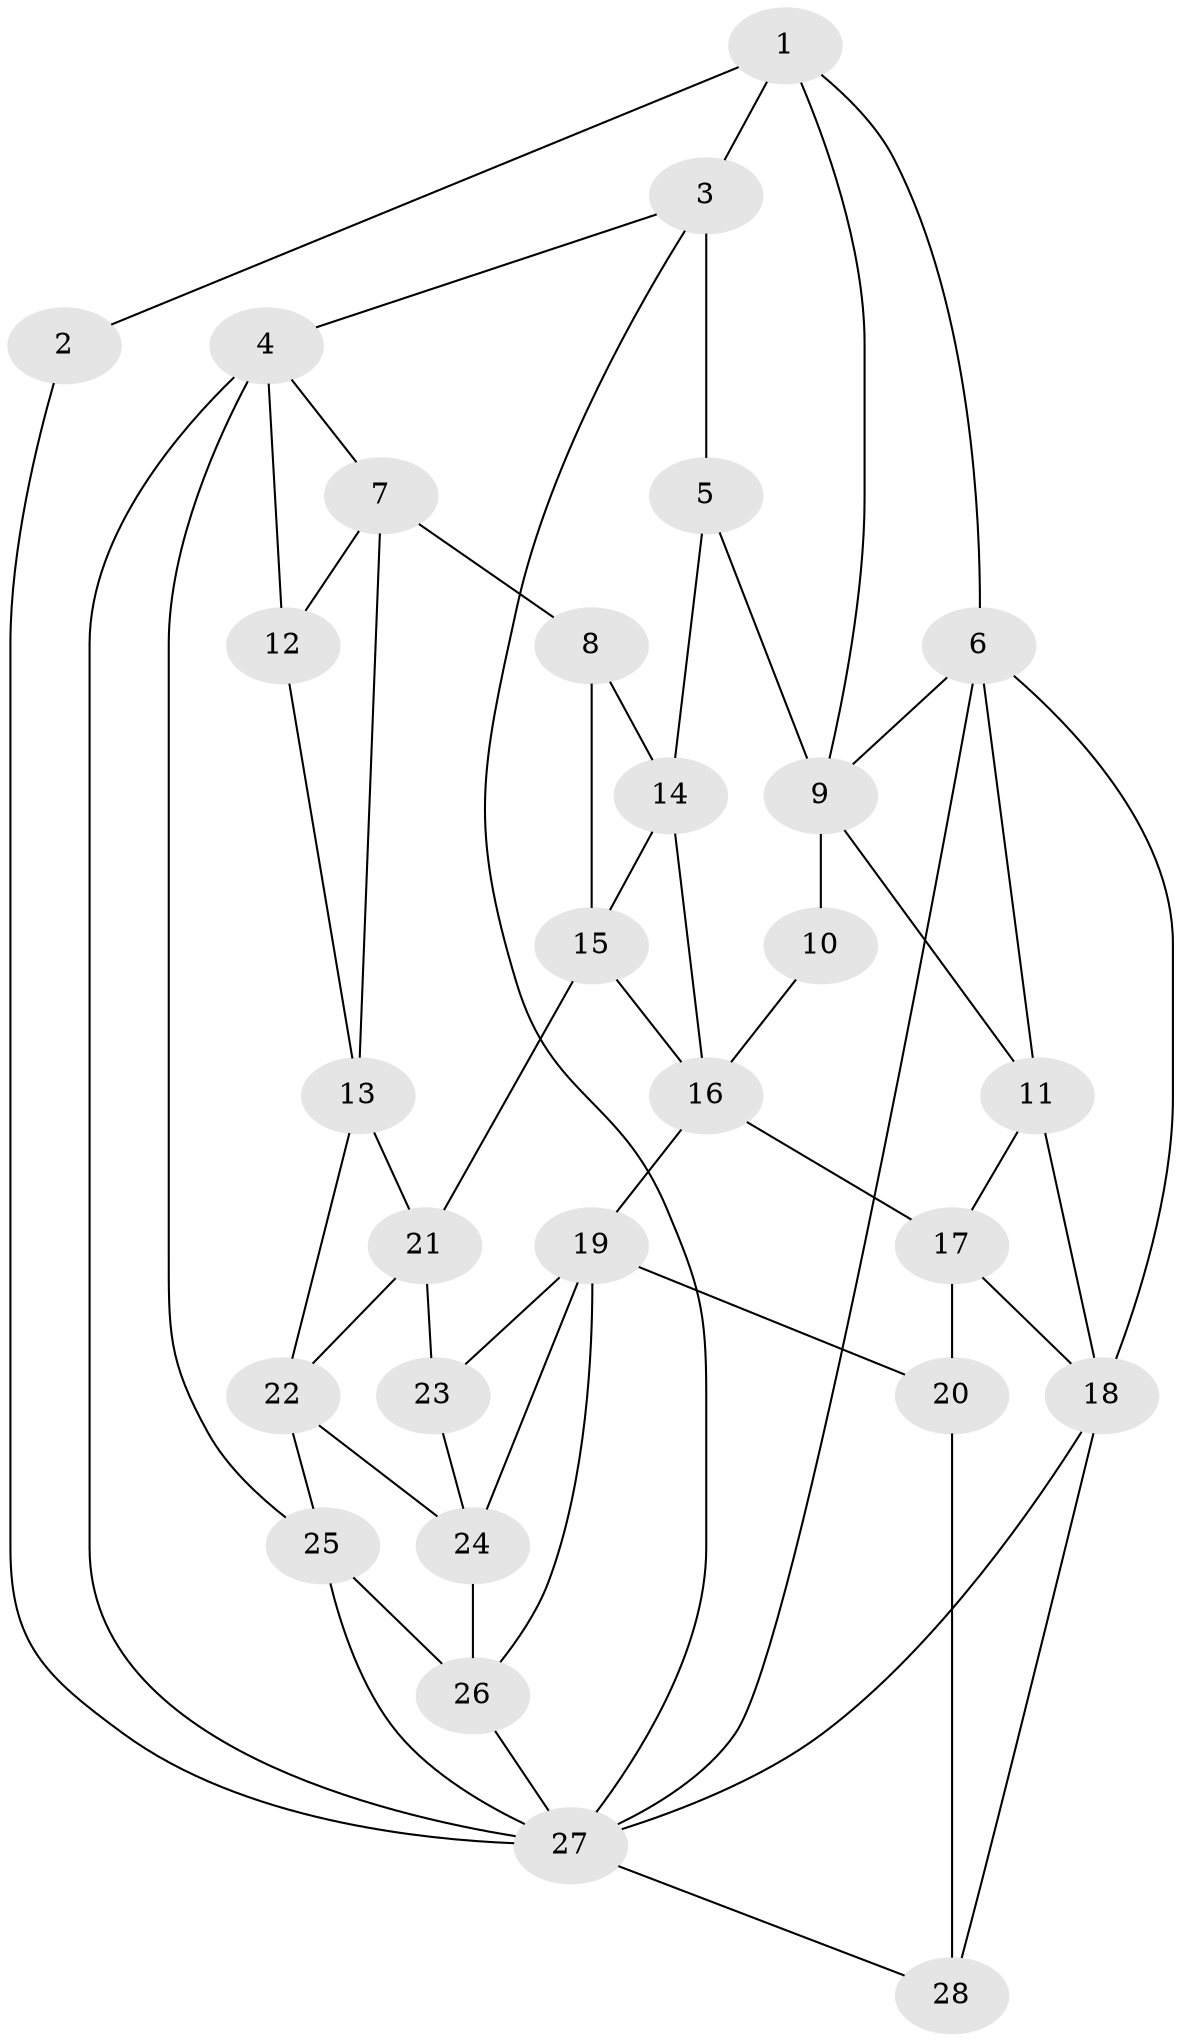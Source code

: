 // original degree distribution, {3: 0.021739130434782608, 4: 0.2391304347826087, 6: 0.21739130434782608, 5: 0.5217391304347826}
// Generated by graph-tools (version 1.1) at 2025/38/03/04/25 23:38:21]
// undirected, 28 vertices, 56 edges
graph export_dot {
  node [color=gray90,style=filled];
  1;
  2;
  3;
  4;
  5;
  6;
  7;
  8;
  9;
  10;
  11;
  12;
  13;
  14;
  15;
  16;
  17;
  18;
  19;
  20;
  21;
  22;
  23;
  24;
  25;
  26;
  27;
  28;
  1 -- 2 [weight=1.0];
  1 -- 3 [weight=1.0];
  1 -- 6 [weight=1.0];
  1 -- 9 [weight=1.0];
  2 -- 27 [weight=1.0];
  3 -- 4 [weight=1.0];
  3 -- 5 [weight=2.0];
  3 -- 27 [weight=1.0];
  4 -- 7 [weight=1.0];
  4 -- 12 [weight=2.0];
  4 -- 25 [weight=1.0];
  4 -- 27 [weight=1.0];
  5 -- 9 [weight=1.0];
  5 -- 14 [weight=1.0];
  6 -- 9 [weight=1.0];
  6 -- 11 [weight=1.0];
  6 -- 18 [weight=1.0];
  6 -- 27 [weight=1.0];
  7 -- 8 [weight=2.0];
  7 -- 12 [weight=1.0];
  7 -- 13 [weight=1.0];
  8 -- 14 [weight=1.0];
  8 -- 15 [weight=1.0];
  9 -- 10 [weight=2.0];
  9 -- 11 [weight=1.0];
  10 -- 16 [weight=1.0];
  11 -- 17 [weight=1.0];
  11 -- 18 [weight=1.0];
  12 -- 13 [weight=1.0];
  13 -- 21 [weight=1.0];
  13 -- 22 [weight=1.0];
  14 -- 15 [weight=1.0];
  14 -- 16 [weight=1.0];
  15 -- 16 [weight=1.0];
  15 -- 21 [weight=1.0];
  16 -- 17 [weight=1.0];
  16 -- 19 [weight=1.0];
  17 -- 18 [weight=1.0];
  17 -- 20 [weight=2.0];
  18 -- 27 [weight=1.0];
  18 -- 28 [weight=1.0];
  19 -- 20 [weight=1.0];
  19 -- 23 [weight=1.0];
  19 -- 24 [weight=1.0];
  19 -- 26 [weight=1.0];
  20 -- 28 [weight=2.0];
  21 -- 22 [weight=2.0];
  21 -- 23 [weight=2.0];
  22 -- 24 [weight=1.0];
  22 -- 25 [weight=1.0];
  23 -- 24 [weight=1.0];
  24 -- 26 [weight=2.0];
  25 -- 26 [weight=2.0];
  25 -- 27 [weight=1.0];
  26 -- 27 [weight=1.0];
  27 -- 28 [weight=1.0];
}
